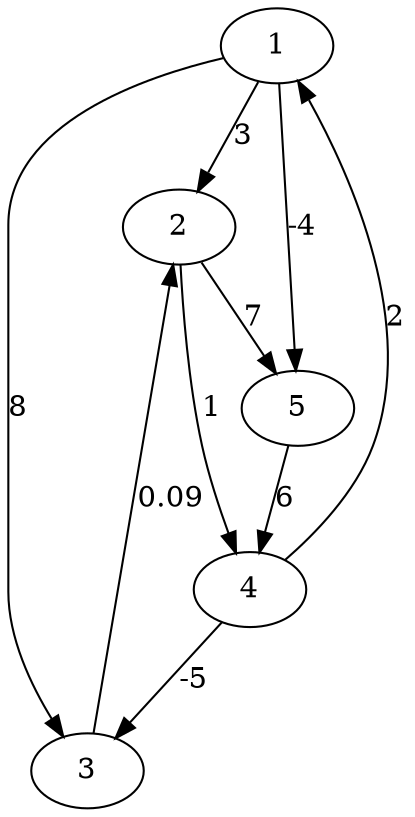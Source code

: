 # from https://stackoverflow.com/questions/23734030/how-can-python-write-a-dot-file-for-graphviz-asking-for-some-edges-to-be-colored
digraph G {
size="16,16";
splines=true;
1 -> 2 [ label="3" ];
1 -> 3 [ label="8" ];
1 -> 5 [ label="-4" ];
2 -> 4 [ label="1" ];
2 -> 5 [ label="7" ];
3 -> 2 [ label="0.09" ];
4 -> 1 [ label="2" ];
4 -> 3 [ label="-5" ];
5 -> 4 [ label="6" ];
}